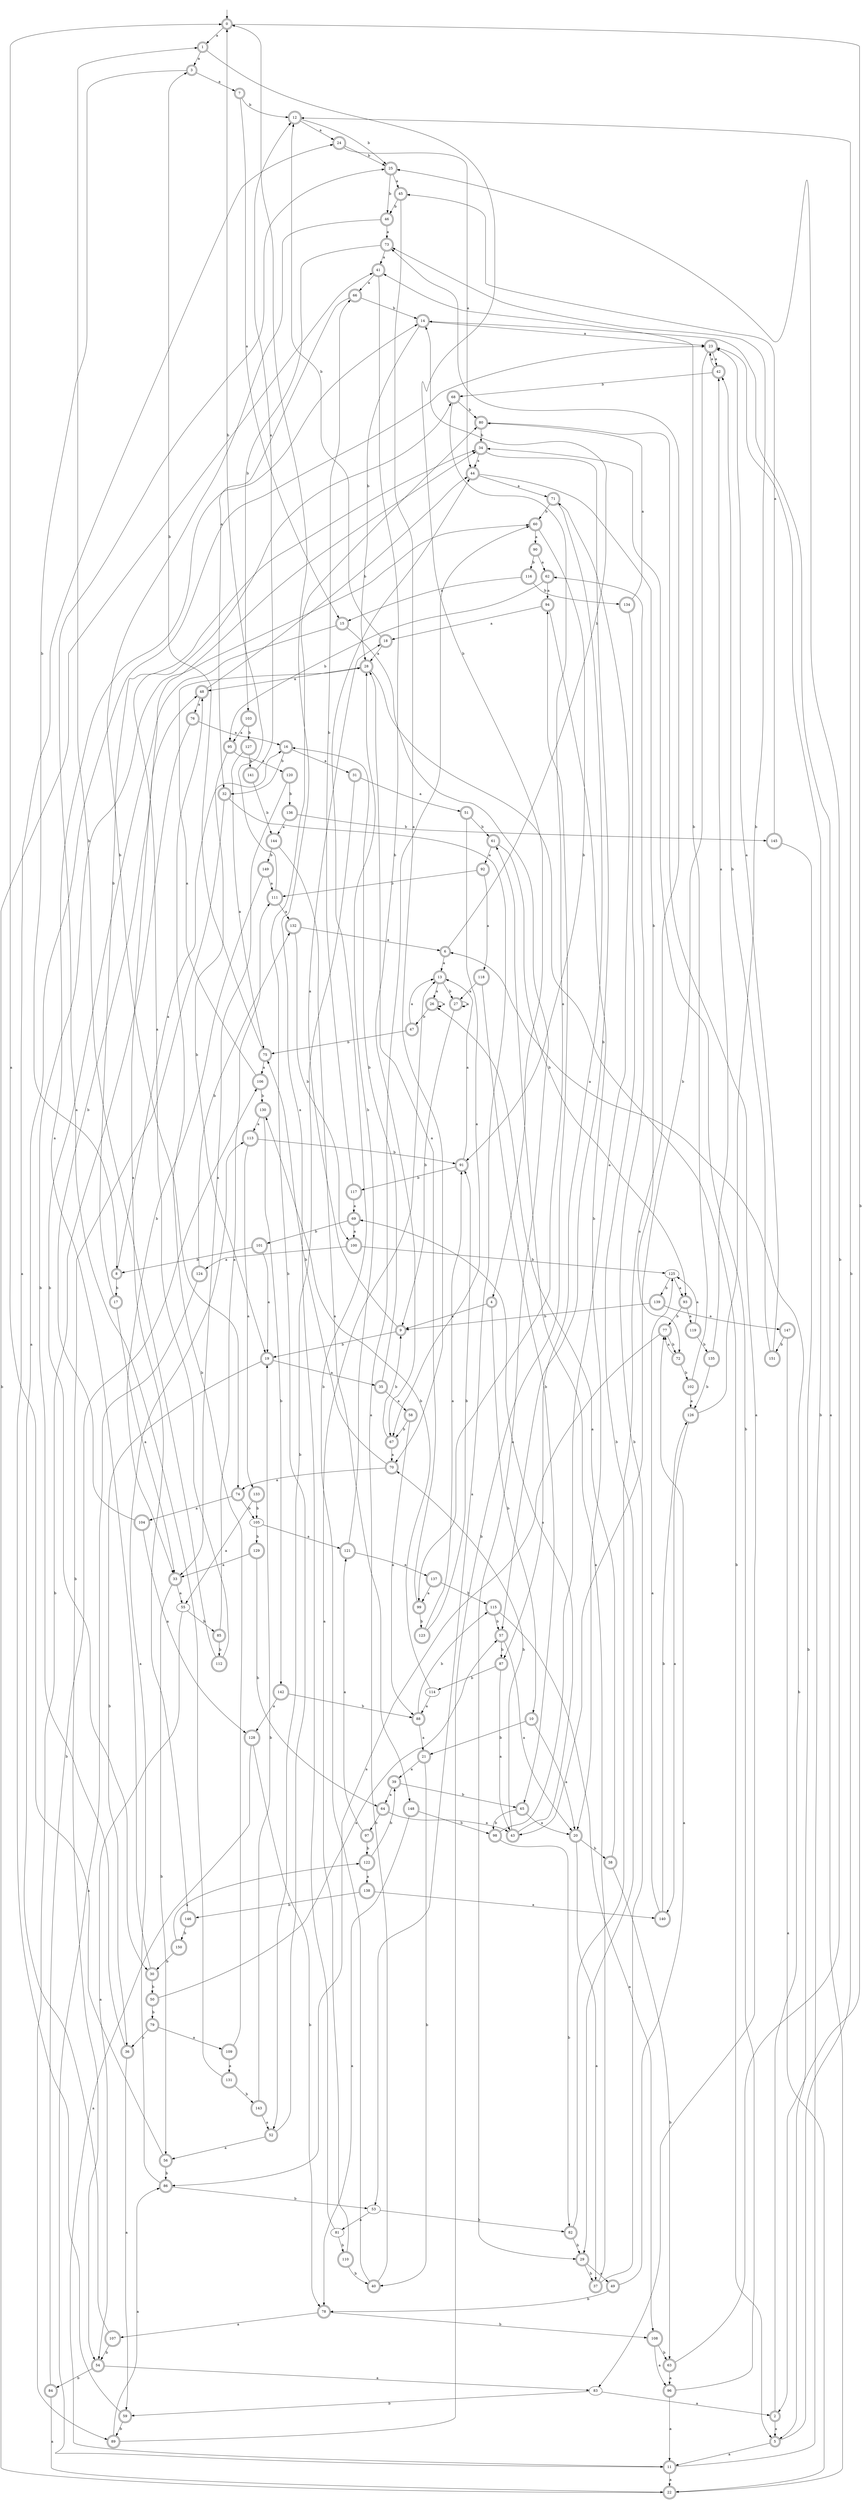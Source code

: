 digraph RandomDFA {
  __start0 [label="", shape=none];
  __start0 -> 0 [label=""];
  0 [shape=circle] [shape=doublecircle]
  0 -> 1 [label="a"]
  0 -> 2 [label="b"]
  1 [shape=doublecircle]
  1 -> 3 [label="a"]
  1 -> 4 [label="b"]
  2 [shape=doublecircle]
  2 -> 5 [label="a"]
  2 -> 6 [label="b"]
  3 [shape=doublecircle]
  3 -> 7 [label="a"]
  3 -> 8 [label="b"]
  4 [shape=doublecircle]
  4 -> 9 [label="a"]
  4 -> 10 [label="b"]
  5 [shape=doublecircle]
  5 -> 11 [label="a"]
  5 -> 12 [label="b"]
  6 [shape=doublecircle]
  6 -> 13 [label="a"]
  6 -> 14 [label="b"]
  7 [shape=doublecircle]
  7 -> 15 [label="a"]
  7 -> 12 [label="b"]
  8 [shape=doublecircle]
  8 -> 16 [label="a"]
  8 -> 17 [label="b"]
  9 [shape=doublecircle]
  9 -> 18 [label="a"]
  9 -> 19 [label="b"]
  10 [shape=doublecircle]
  10 -> 20 [label="a"]
  10 -> 21 [label="b"]
  11 [shape=doublecircle]
  11 -> 22 [label="a"]
  11 -> 23 [label="b"]
  12 [shape=doublecircle]
  12 -> 24 [label="a"]
  12 -> 25 [label="b"]
  13 [shape=doublecircle]
  13 -> 26 [label="a"]
  13 -> 27 [label="b"]
  14 [shape=doublecircle]
  14 -> 23 [label="a"]
  14 -> 28 [label="b"]
  15 [shape=doublecircle]
  15 -> 29 [label="a"]
  15 -> 30 [label="b"]
  16 [shape=doublecircle]
  16 -> 31 [label="a"]
  16 -> 32 [label="b"]
  17 [shape=doublecircle]
  17 -> 33 [label="a"]
  17 -> 34 [label="b"]
  18 [shape=doublecircle]
  18 -> 28 [label="a"]
  18 -> 12 [label="b"]
  19 [shape=doublecircle]
  19 -> 35 [label="a"]
  19 -> 36 [label="b"]
  20 [shape=doublecircle]
  20 -> 37 [label="a"]
  20 -> 38 [label="b"]
  21 [shape=doublecircle]
  21 -> 39 [label="a"]
  21 -> 40 [label="b"]
  22 [shape=doublecircle]
  22 -> 14 [label="a"]
  22 -> 41 [label="b"]
  23 [shape=doublecircle]
  23 -> 42 [label="a"]
  23 -> 43 [label="b"]
  24 [shape=doublecircle]
  24 -> 44 [label="a"]
  24 -> 25 [label="b"]
  25 [shape=doublecircle]
  25 -> 45 [label="a"]
  25 -> 46 [label="b"]
  26 [shape=doublecircle]
  26 -> 26 [label="a"]
  26 -> 47 [label="b"]
  27 [shape=doublecircle]
  27 -> 27 [label="a"]
  27 -> 9 [label="b"]
  28 [shape=doublecircle]
  28 -> 48 [label="a"]
  28 -> 5 [label="b"]
  29 [shape=doublecircle]
  29 -> 49 [label="a"]
  29 -> 37 [label="b"]
  30 [shape=doublecircle]
  30 -> 14 [label="a"]
  30 -> 50 [label="b"]
  31 [shape=doublecircle]
  31 -> 51 [label="a"]
  31 -> 52 [label="b"]
  32 [shape=doublecircle]
  32 -> 53 [label="a"]
  32 -> 54 [label="b"]
  33 [shape=doublecircle]
  33 -> 55 [label="a"]
  33 -> 56 [label="b"]
  34 [shape=doublecircle]
  34 -> 44 [label="a"]
  34 -> 57 [label="b"]
  35 [shape=doublecircle]
  35 -> 58 [label="a"]
  35 -> 16 [label="b"]
  36 [shape=doublecircle]
  36 -> 59 [label="a"]
  36 -> 60 [label="b"]
  37 [shape=doublecircle]
  37 -> 61 [label="a"]
  37 -> 62 [label="b"]
  38 [shape=doublecircle]
  38 -> 26 [label="a"]
  38 -> 63 [label="b"]
  39 [shape=doublecircle]
  39 -> 64 [label="a"]
  39 -> 65 [label="b"]
  40 [shape=doublecircle]
  40 -> 60 [label="a"]
  40 -> 44 [label="b"]
  41 [shape=doublecircle]
  41 -> 66 [label="a"]
  41 -> 67 [label="b"]
  42 [shape=doublecircle]
  42 -> 23 [label="a"]
  42 -> 68 [label="b"]
  43 [shape=doublecircle]
  43 -> 69 [label="a"]
  43 -> 70 [label="b"]
  44 [shape=doublecircle]
  44 -> 71 [label="a"]
  44 -> 72 [label="b"]
  45 [shape=doublecircle]
  45 -> 70 [label="a"]
  45 -> 46 [label="b"]
  46 [shape=doublecircle]
  46 -> 73 [label="a"]
  46 -> 74 [label="b"]
  47 [shape=doublecircle]
  47 -> 13 [label="a"]
  47 -> 75 [label="b"]
  48 [shape=doublecircle]
  48 -> 76 [label="a"]
  48 -> 44 [label="b"]
  49 [shape=doublecircle]
  49 -> 77 [label="a"]
  49 -> 78 [label="b"]
  50 [shape=doublecircle]
  50 -> 57 [label="a"]
  50 -> 79 [label="b"]
  51 [shape=doublecircle]
  51 -> 67 [label="a"]
  51 -> 61 [label="b"]
  52 [shape=doublecircle]
  52 -> 56 [label="a"]
  52 -> 80 [label="b"]
  53
  53 -> 81 [label="a"]
  53 -> 82 [label="b"]
  54 [shape=doublecircle]
  54 -> 83 [label="a"]
  54 -> 84 [label="b"]
  55
  55 -> 54 [label="a"]
  55 -> 85 [label="b"]
  56 [shape=doublecircle]
  56 -> 0 [label="a"]
  56 -> 86 [label="b"]
  57 [shape=doublecircle]
  57 -> 20 [label="a"]
  57 -> 87 [label="b"]
  58 [shape=doublecircle]
  58 -> 88 [label="a"]
  58 -> 67 [label="b"]
  59 [shape=doublecircle]
  59 -> 24 [label="a"]
  59 -> 89 [label="b"]
  60 [shape=doublecircle]
  60 -> 90 [label="a"]
  60 -> 91 [label="b"]
  61 [shape=doublecircle]
  61 -> 92 [label="a"]
  61 -> 93 [label="b"]
  62 [shape=doublecircle]
  62 -> 94 [label="a"]
  62 -> 95 [label="b"]
  63 [shape=doublecircle]
  63 -> 96 [label="a"]
  63 -> 25 [label="b"]
  64 [shape=doublecircle]
  64 -> 43 [label="a"]
  64 -> 97 [label="b"]
  65 [shape=doublecircle]
  65 -> 20 [label="a"]
  65 -> 98 [label="b"]
  66 [shape=doublecircle]
  66 -> 32 [label="a"]
  66 -> 14 [label="b"]
  67 [shape=doublecircle]
  67 -> 70 [label="a"]
  67 -> 9 [label="b"]
  68 [shape=doublecircle]
  68 -> 99 [label="a"]
  68 -> 80 [label="b"]
  69 [shape=doublecircle]
  69 -> 100 [label="a"]
  69 -> 101 [label="b"]
  70 [shape=doublecircle]
  70 -> 74 [label="a"]
  70 -> 75 [label="b"]
  71 [shape=doublecircle]
  71 -> 87 [label="a"]
  71 -> 60 [label="b"]
  72 [shape=doublecircle]
  72 -> 77 [label="a"]
  72 -> 102 [label="b"]
  73 [shape=doublecircle]
  73 -> 41 [label="a"]
  73 -> 103 [label="b"]
  74 [shape=doublecircle]
  74 -> 104 [label="a"]
  74 -> 105 [label="b"]
  75 [shape=doublecircle]
  75 -> 106 [label="a"]
  75 -> 3 [label="b"]
  76 [shape=doublecircle]
  76 -> 16 [label="a"]
  76 -> 89 [label="b"]
  77 [shape=doublecircle]
  77 -> 86 [label="a"]
  77 -> 72 [label="b"]
  78 [shape=doublecircle]
  78 -> 107 [label="a"]
  78 -> 108 [label="b"]
  79 [shape=doublecircle]
  79 -> 109 [label="a"]
  79 -> 36 [label="b"]
  80 [shape=doublecircle]
  80 -> 83 [label="a"]
  80 -> 34 [label="b"]
  81
  81 -> 0 [label="a"]
  81 -> 110 [label="b"]
  82 [shape=doublecircle]
  82 -> 73 [label="a"]
  82 -> 29 [label="b"]
  83
  83 -> 2 [label="a"]
  83 -> 59 [label="b"]
  84 [shape=doublecircle]
  84 -> 22 [label="a"]
  84 -> 106 [label="b"]
  85 [shape=doublecircle]
  85 -> 111 [label="a"]
  85 -> 112 [label="b"]
  86 [shape=doublecircle]
  86 -> 113 [label="a"]
  86 -> 53 [label="b"]
  87 [shape=doublecircle]
  87 -> 43 [label="a"]
  87 -> 114 [label="b"]
  88 [shape=doublecircle]
  88 -> 21 [label="a"]
  88 -> 115 [label="b"]
  89 [shape=doublecircle]
  89 -> 86 [label="a"]
  89 -> 94 [label="b"]
  90 [shape=doublecircle]
  90 -> 62 [label="a"]
  90 -> 116 [label="b"]
  91 [shape=doublecircle]
  91 -> 13 [label="a"]
  91 -> 117 [label="b"]
  92 [shape=doublecircle]
  92 -> 118 [label="a"]
  92 -> 111 [label="b"]
  93 [shape=doublecircle]
  93 -> 119 [label="a"]
  93 -> 77 [label="b"]
  94 [shape=doublecircle]
  94 -> 18 [label="a"]
  94 -> 20 [label="b"]
  95 [shape=doublecircle]
  95 -> 120 [label="a"]
  95 -> 19 [label="b"]
  96 [shape=doublecircle]
  96 -> 11 [label="a"]
  96 -> 34 [label="b"]
  97 [shape=doublecircle]
  97 -> 121 [label="a"]
  97 -> 122 [label="b"]
  98 [shape=doublecircle]
  98 -> 71 [label="a"]
  98 -> 82 [label="b"]
  99 [shape=doublecircle]
  99 -> 28 [label="a"]
  99 -> 123 [label="b"]
  100 [shape=doublecircle]
  100 -> 124 [label="a"]
  100 -> 125 [label="b"]
  101 [shape=doublecircle]
  101 -> 19 [label="a"]
  101 -> 8 [label="b"]
  102 [shape=doublecircle]
  102 -> 126 [label="a"]
  102 -> 41 [label="b"]
  103 [shape=doublecircle]
  103 -> 95 [label="a"]
  103 -> 127 [label="b"]
  104 [shape=doublecircle]
  104 -> 128 [label="a"]
  104 -> 48 [label="b"]
  105
  105 -> 121 [label="a"]
  105 -> 129 [label="b"]
  106 [shape=doublecircle]
  106 -> 28 [label="a"]
  106 -> 130 [label="b"]
  107 [shape=doublecircle]
  107 -> 23 [label="a"]
  107 -> 54 [label="b"]
  108 [shape=doublecircle]
  108 -> 96 [label="a"]
  108 -> 63 [label="b"]
  109 [shape=doublecircle]
  109 -> 131 [label="a"]
  109 -> 48 [label="b"]
  110 [shape=doublecircle]
  110 -> 13 [label="a"]
  110 -> 40 [label="b"]
  111 [shape=doublecircle]
  111 -> 132 [label="a"]
  111 -> 0 [label="b"]
  112 [shape=doublecircle]
  112 -> 68 [label="a"]
  112 -> 1 [label="b"]
  113 [shape=doublecircle]
  113 -> 133 [label="a"]
  113 -> 91 [label="b"]
  114
  114 -> 88 [label="a"]
  114 -> 130 [label="b"]
  115 [shape=doublecircle]
  115 -> 108 [label="a"]
  115 -> 57 [label="b"]
  116 [shape=doublecircle]
  116 -> 15 [label="a"]
  116 -> 134 [label="b"]
  117 [shape=doublecircle]
  117 -> 69 [label="a"]
  117 -> 66 [label="b"]
  118 [shape=doublecircle]
  118 -> 27 [label="a"]
  118 -> 65 [label="b"]
  119 [shape=doublecircle]
  119 -> 125 [label="a"]
  119 -> 135 [label="b"]
  120 [shape=doublecircle]
  120 -> 33 [label="a"]
  120 -> 136 [label="b"]
  121 [shape=doublecircle]
  121 -> 137 [label="a"]
  121 -> 28 [label="b"]
  122 [shape=doublecircle]
  122 -> 138 [label="a"]
  122 -> 39 [label="b"]
  123 [shape=doublecircle]
  123 -> 91 [label="a"]
  123 -> 91 [label="b"]
  124 [shape=doublecircle]
  124 -> 11 [label="a"]
  124 -> 132 [label="b"]
  125
  125 -> 93 [label="a"]
  125 -> 139 [label="b"]
  126 [shape=doublecircle]
  126 -> 140 [label="a"]
  126 -> 73 [label="b"]
  127 [shape=doublecircle]
  127 -> 75 [label="a"]
  127 -> 141 [label="b"]
  128 [shape=doublecircle]
  128 -> 11 [label="a"]
  128 -> 78 [label="b"]
  129 [shape=doublecircle]
  129 -> 33 [label="a"]
  129 -> 64 [label="b"]
  130 [shape=doublecircle]
  130 -> 113 [label="a"]
  130 -> 142 [label="b"]
  131 [shape=doublecircle]
  131 -> 25 [label="a"]
  131 -> 143 [label="b"]
  132 [shape=doublecircle]
  132 -> 6 [label="a"]
  132 -> 100 [label="b"]
  133 [shape=doublecircle]
  133 -> 55 [label="a"]
  133 -> 105 [label="b"]
  134 [shape=doublecircle]
  134 -> 80 [label="a"]
  134 -> 29 [label="b"]
  135 [shape=doublecircle]
  135 -> 42 [label="a"]
  135 -> 126 [label="b"]
  136 [shape=doublecircle]
  136 -> 144 [label="a"]
  136 -> 145 [label="b"]
  137 [shape=doublecircle]
  137 -> 99 [label="a"]
  137 -> 115 [label="b"]
  138 [shape=doublecircle]
  138 -> 140 [label="a"]
  138 -> 146 [label="b"]
  139 [shape=doublecircle]
  139 -> 147 [label="a"]
  139 -> 9 [label="b"]
  140 [shape=doublecircle]
  140 -> 125 [label="a"]
  140 -> 126 [label="b"]
  141 [shape=doublecircle]
  141 -> 12 [label="a"]
  141 -> 144 [label="b"]
  142 [shape=doublecircle]
  142 -> 128 [label="a"]
  142 -> 88 [label="b"]
  143 [shape=doublecircle]
  143 -> 52 [label="a"]
  143 -> 19 [label="b"]
  144 [shape=doublecircle]
  144 -> 148 [label="a"]
  144 -> 149 [label="b"]
  145 [shape=doublecircle]
  145 -> 45 [label="a"]
  145 -> 5 [label="b"]
  146 [shape=doublecircle]
  146 -> 34 [label="a"]
  146 -> 150 [label="b"]
  147 [shape=doublecircle]
  147 -> 22 [label="a"]
  147 -> 151 [label="b"]
  148 [shape=doublecircle]
  148 -> 78 [label="a"]
  148 -> 98 [label="b"]
  149 [shape=doublecircle]
  149 -> 111 [label="a"]
  149 -> 33 [label="b"]
  150 [shape=doublecircle]
  150 -> 122 [label="a"]
  150 -> 30 [label="b"]
  151 [shape=doublecircle]
  151 -> 23 [label="a"]
  151 -> 42 [label="b"]
}

